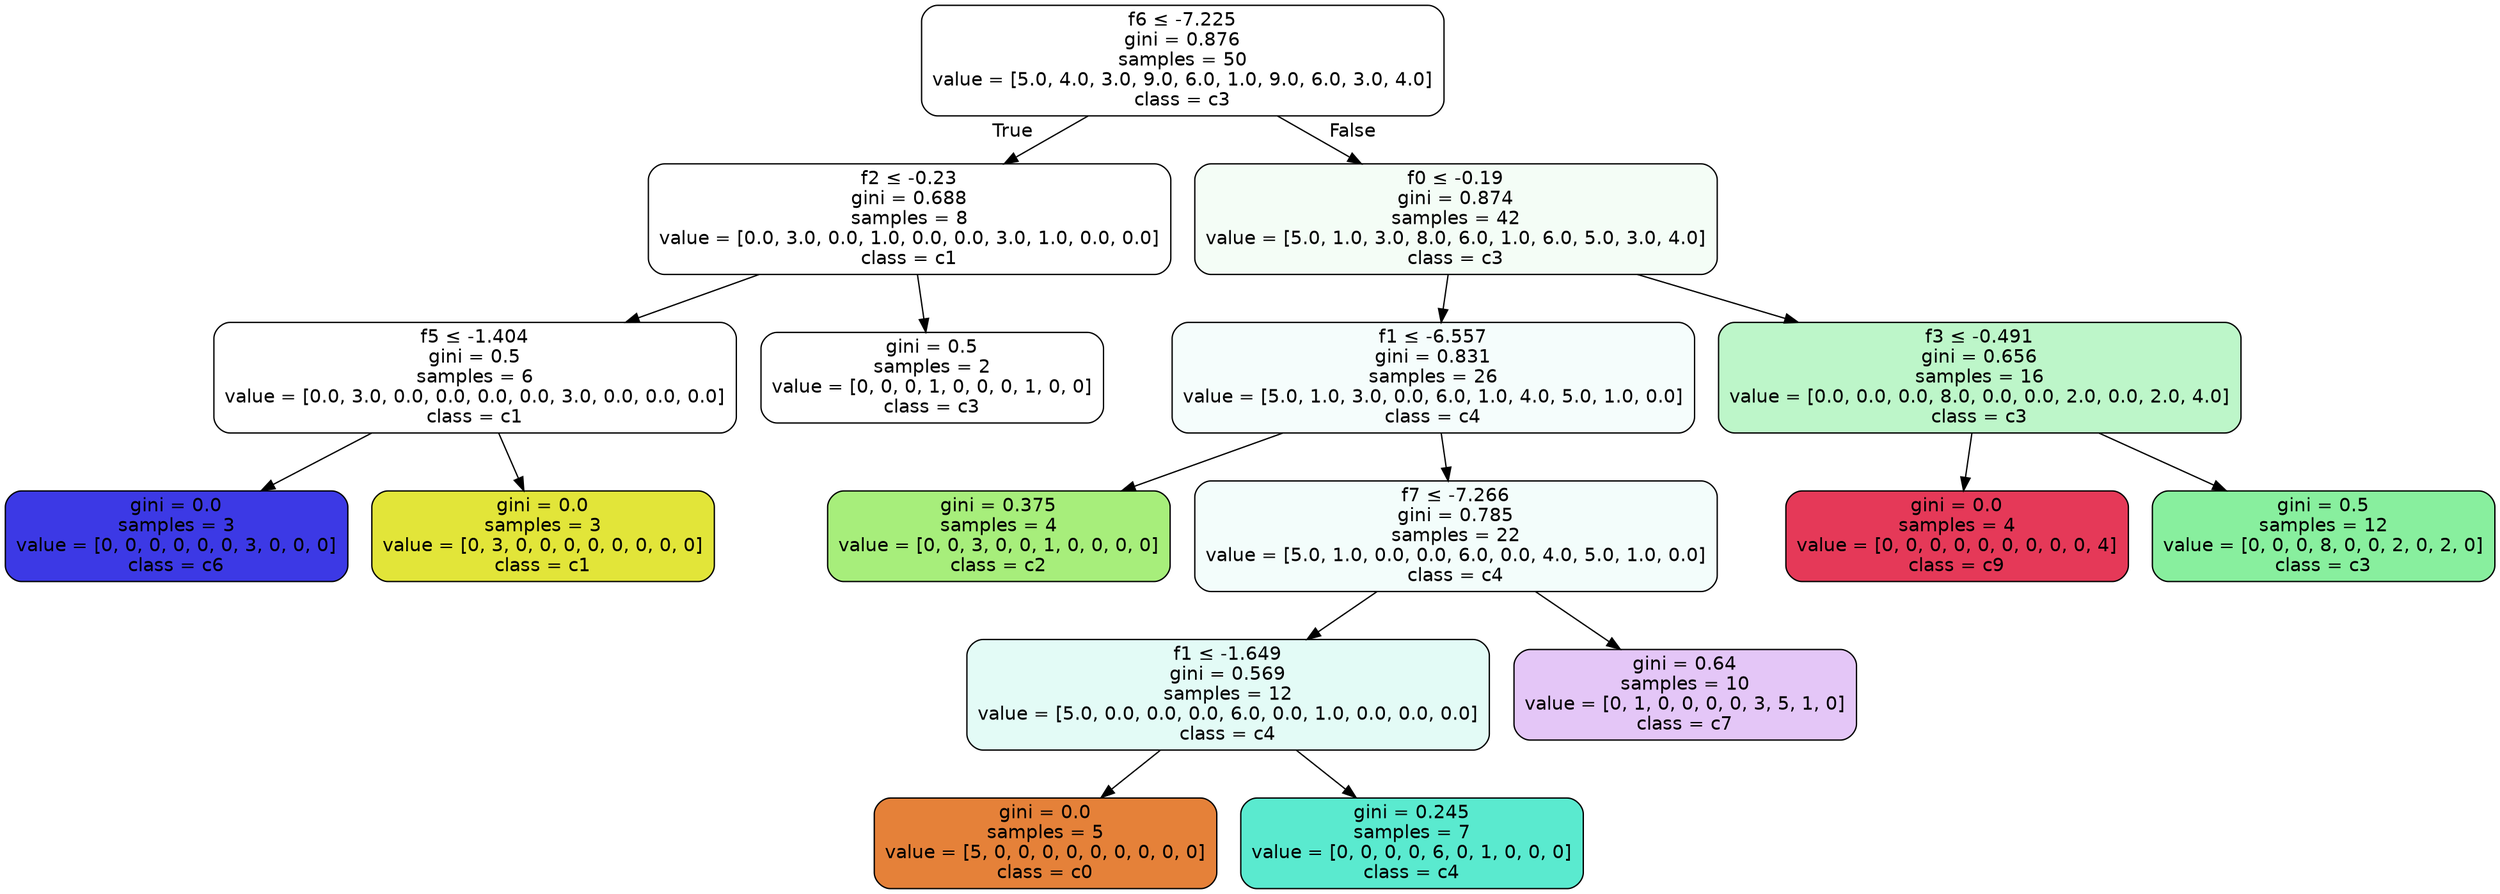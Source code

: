 digraph Tree {
node [shape=box, style="filled, rounded", color="black", fontname=helvetica] ;
edge [fontname=helvetica] ;
0 [label=<f6 &le; -7.225<br/>gini = 0.876<br/>samples = 50<br/>value = [5.0, 4.0, 3.0, 9.0, 6.0, 1.0, 9.0, 6.0, 3.0, 4.0]<br/>class = c3>, fillcolor="#39e55e00"] ;
1 [label=<f2 &le; -0.23<br/>gini = 0.688<br/>samples = 8<br/>value = [0.0, 3.0, 0.0, 1.0, 0.0, 0.0, 3.0, 1.0, 0.0, 0.0]<br/>class = c1>, fillcolor="#e2e53900"] ;
0 -> 1 [labeldistance=2.5, labelangle=45, headlabel="True"] ;
2 [label=<f5 &le; -1.404<br/>gini = 0.5<br/>samples = 6<br/>value = [0.0, 3.0, 0.0, 0.0, 0.0, 0.0, 3.0, 0.0, 0.0, 0.0]<br/>class = c1>, fillcolor="#e2e53900"] ;
1 -> 2 ;
3 [label=<gini = 0.0<br/>samples = 3<br/>value = [0, 0, 0, 0, 0, 0, 3, 0, 0, 0]<br/>class = c6>, fillcolor="#3c39e5ff"] ;
2 -> 3 ;
6 [label=<gini = 0.0<br/>samples = 3<br/>value = [0, 3, 0, 0, 0, 0, 0, 0, 0, 0]<br/>class = c1>, fillcolor="#e2e539ff"] ;
2 -> 6 ;
7 [label=<gini = 0.5<br/>samples = 2<br/>value = [0, 0, 0, 1, 0, 0, 0, 1, 0, 0]<br/>class = c3>, fillcolor="#39e55e00"] ;
1 -> 7 ;
8 [label=<f0 &le; -0.19<br/>gini = 0.874<br/>samples = 42<br/>value = [5.0, 1.0, 3.0, 8.0, 6.0, 1.0, 6.0, 5.0, 3.0, 4.0]<br/>class = c3>, fillcolor="#39e55e0e"] ;
0 -> 8 [labeldistance=2.5, labelangle=-45, headlabel="False"] ;
9 [label=<f1 &le; -6.557<br/>gini = 0.831<br/>samples = 26<br/>value = [5.0, 1.0, 3.0, 0.0, 6.0, 1.0, 4.0, 5.0, 1.0, 0.0]<br/>class = c4>, fillcolor="#39e5c50c"] ;
8 -> 9 ;
10 [label=<gini = 0.375<br/>samples = 4<br/>value = [0, 0, 3, 0, 0, 1, 0, 0, 0, 0]<br/>class = c2>, fillcolor="#7be539aa"] ;
9 -> 10 ;
11 [label=<f7 &le; -7.266<br/>gini = 0.785<br/>samples = 22<br/>value = [5.0, 1.0, 0.0, 0.0, 6.0, 0.0, 4.0, 5.0, 1.0, 0.0]<br/>class = c4>, fillcolor="#39e5c50f"] ;
9 -> 11 ;
12 [label=<f1 &le; -1.649<br/>gini = 0.569<br/>samples = 12<br/>value = [5.0, 0.0, 0.0, 0.0, 6.0, 0.0, 1.0, 0.0, 0.0, 0.0]<br/>class = c4>, fillcolor="#39e5c524"] ;
11 -> 12 ;
13 [label=<gini = 0.0<br/>samples = 5<br/>value = [5, 0, 0, 0, 0, 0, 0, 0, 0, 0]<br/>class = c0>, fillcolor="#e58139ff"] ;
12 -> 13 ;
14 [label=<gini = 0.245<br/>samples = 7<br/>value = [0, 0, 0, 0, 6, 0, 1, 0, 0, 0]<br/>class = c4>, fillcolor="#39e5c5d4"] ;
12 -> 14 ;
15 [label=<gini = 0.64<br/>samples = 10<br/>value = [0, 1, 0, 0, 0, 0, 3, 5, 1, 0]<br/>class = c7>, fillcolor="#a339e549"] ;
11 -> 15 ;
16 [label=<f3 &le; -0.491<br/>gini = 0.656<br/>samples = 16<br/>value = [0.0, 0.0, 0.0, 8.0, 0.0, 0.0, 2.0, 0.0, 2.0, 4.0]<br/>class = c3>, fillcolor="#39e55e55"] ;
8 -> 16 ;
17 [label=<gini = 0.0<br/>samples = 4<br/>value = [0, 0, 0, 0, 0, 0, 0, 0, 0, 4]<br/>class = c9>, fillcolor="#e53958ff"] ;
16 -> 17 ;
18 [label=<gini = 0.5<br/>samples = 12<br/>value = [0, 0, 0, 8, 0, 0, 2, 0, 2, 0]<br/>class = c3>, fillcolor="#39e55e99"] ;
16 -> 18 ;
}
